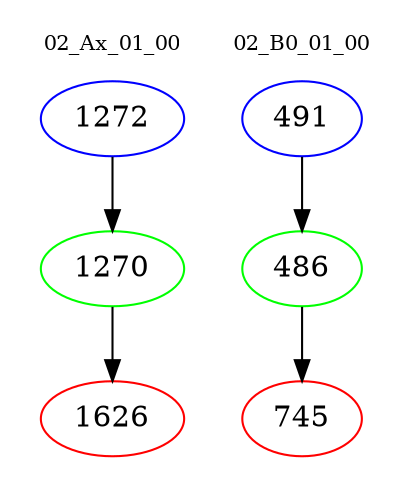 digraph{
subgraph cluster_0 {
color = white
label = "02_Ax_01_00";
fontsize=10;
T0_1272 [label="1272", color="blue"]
T0_1272 -> T0_1270 [color="black"]
T0_1270 [label="1270", color="green"]
T0_1270 -> T0_1626 [color="black"]
T0_1626 [label="1626", color="red"]
}
subgraph cluster_1 {
color = white
label = "02_B0_01_00";
fontsize=10;
T1_491 [label="491", color="blue"]
T1_491 -> T1_486 [color="black"]
T1_486 [label="486", color="green"]
T1_486 -> T1_745 [color="black"]
T1_745 [label="745", color="red"]
}
}
